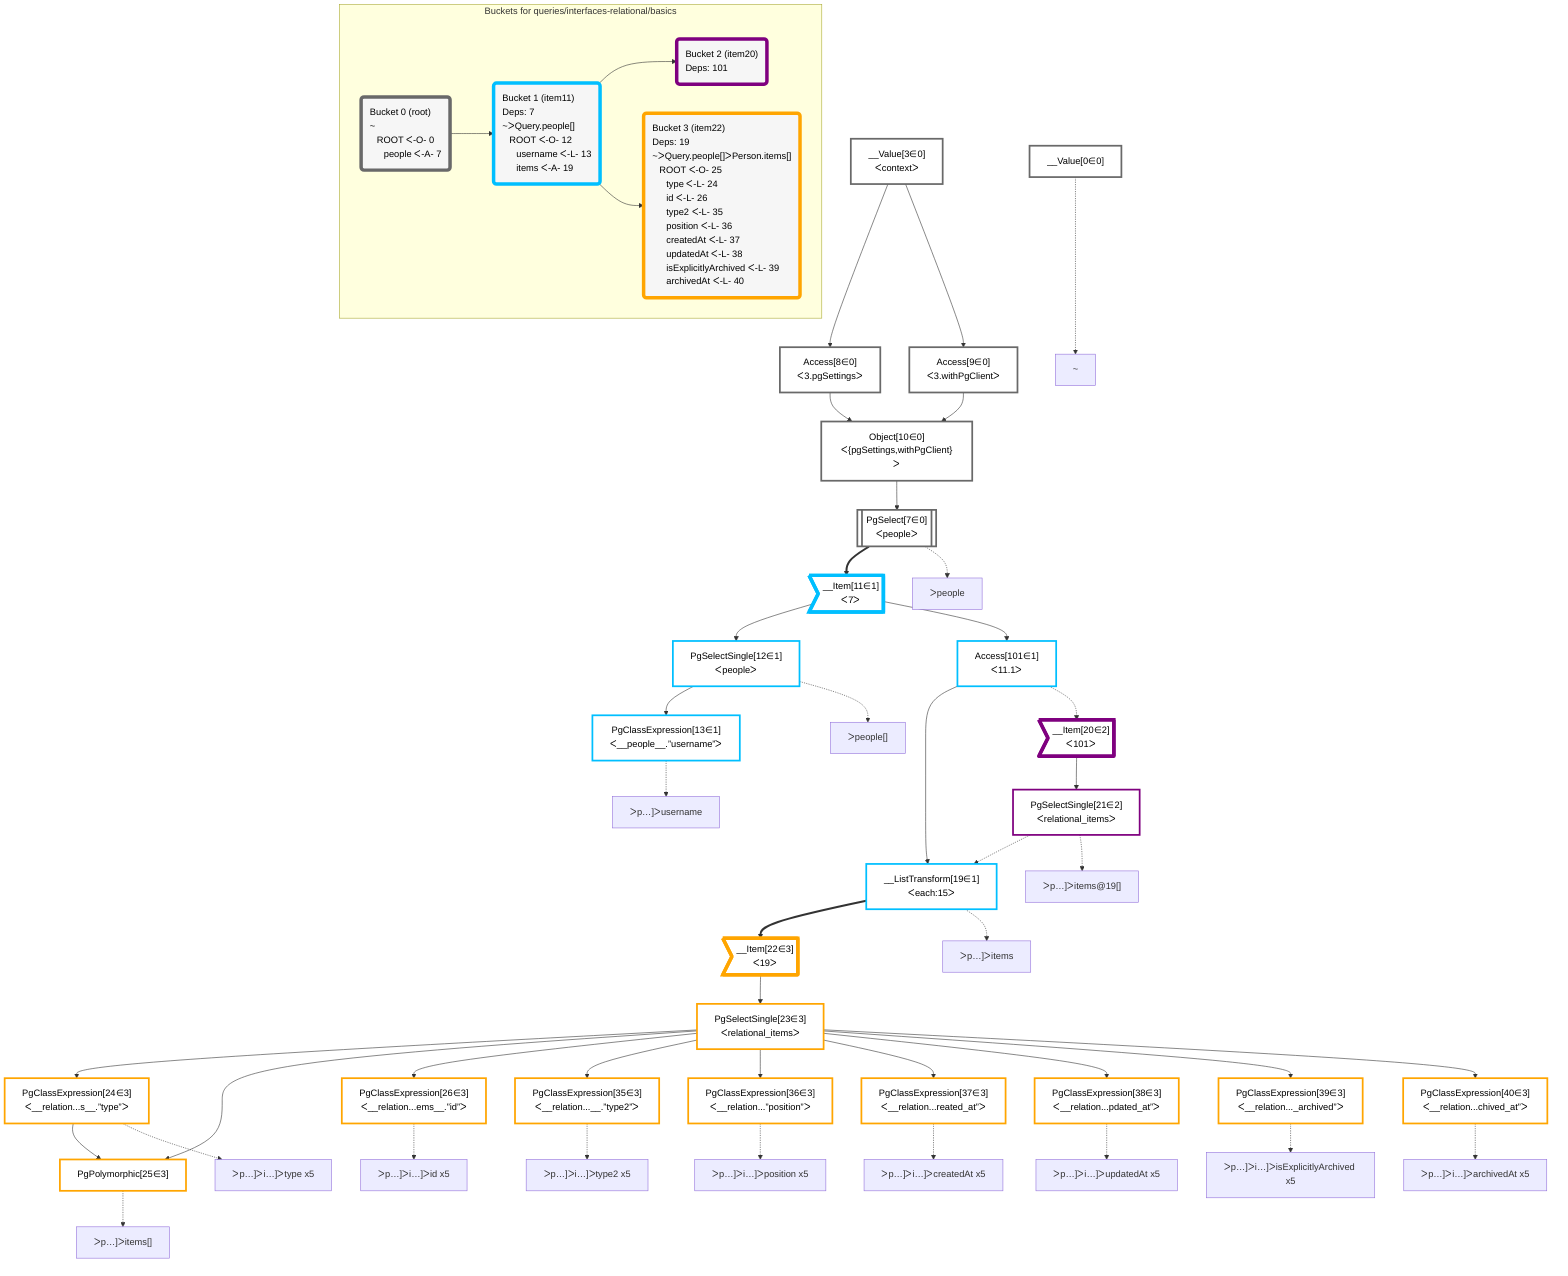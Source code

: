 graph TD
    classDef path fill:#eee,stroke:#000,color:#000
    classDef plan fill:#fff,stroke-width:3px,color:#000
    classDef itemplan fill:#fff,stroke-width:6px,color:#000
    classDef sideeffectplan fill:#f00,stroke-width:6px,color:#000
    classDef bucket fill:#f6f6f6,color:#000,stroke-width:6px,text-align:left


    %% define plans
    __Value0["__Value[0∈0]"]:::plan
    __Value3["__Value[3∈0]<br />ᐸcontextᐳ"]:::plan
    Access8["Access[8∈0]<br />ᐸ3.pgSettingsᐳ"]:::plan
    Access9["Access[9∈0]<br />ᐸ3.withPgClientᐳ"]:::plan
    Object10["Object[10∈0]<br />ᐸ{pgSettings,withPgClient}ᐳ"]:::plan
    PgSelect7[["PgSelect[7∈0]<br />ᐸpeopleᐳ"]]:::plan
    __Item11>"__Item[11∈1]<br />ᐸ7ᐳ"]:::itemplan
    PgSelectSingle12["PgSelectSingle[12∈1]<br />ᐸpeopleᐳ"]:::plan
    PgClassExpression13["PgClassExpression[13∈1]<br />ᐸ__people__.”username”ᐳ"]:::plan
    Access101["Access[101∈1]<br />ᐸ11.1ᐳ"]:::plan
    __ListTransform19["__ListTransform[19∈1]<br />ᐸeach:15ᐳ"]:::plan
    __Item20>"__Item[20∈2]<br />ᐸ101ᐳ"]:::itemplan
    PgSelectSingle21["PgSelectSingle[21∈2]<br />ᐸrelational_itemsᐳ"]:::plan
    __Item22>"__Item[22∈3]<br />ᐸ19ᐳ"]:::itemplan
    PgSelectSingle23["PgSelectSingle[23∈3]<br />ᐸrelational_itemsᐳ"]:::plan
    PgClassExpression24["PgClassExpression[24∈3]<br />ᐸ__relation...s__.”type”ᐳ"]:::plan
    PgPolymorphic25["PgPolymorphic[25∈3]"]:::plan
    PgClassExpression26["PgClassExpression[26∈3]<br />ᐸ__relation...ems__.”id”ᐳ"]:::plan
    PgClassExpression35["PgClassExpression[35∈3]<br />ᐸ__relation...__.”type2”ᐳ"]:::plan
    PgClassExpression36["PgClassExpression[36∈3]<br />ᐸ__relation...”position”ᐳ"]:::plan
    PgClassExpression37["PgClassExpression[37∈3]<br />ᐸ__relation...reated_at”ᐳ"]:::plan
    PgClassExpression38["PgClassExpression[38∈3]<br />ᐸ__relation...pdated_at”ᐳ"]:::plan
    PgClassExpression39["PgClassExpression[39∈3]<br />ᐸ__relation..._archived”ᐳ"]:::plan
    PgClassExpression40["PgClassExpression[40∈3]<br />ᐸ__relation...chived_at”ᐳ"]:::plan

    %% plan dependencies
    __Value3 --> Access8
    __Value3 --> Access9
    Access8 & Access9 --> Object10
    Object10 --> PgSelect7
    PgSelect7 ==> __Item11
    __Item11 --> PgSelectSingle12
    PgSelectSingle12 --> PgClassExpression13
    __Item11 --> Access101
    Access101 --> __ListTransform19
    PgSelectSingle21 -.-> __ListTransform19
    Access101 -.-> __Item20
    __Item20 --> PgSelectSingle21
    __ListTransform19 ==> __Item22
    __Item22 --> PgSelectSingle23
    PgSelectSingle23 --> PgClassExpression24
    PgSelectSingle23 & PgClassExpression24 --> PgPolymorphic25
    PgSelectSingle23 --> PgClassExpression26
    PgSelectSingle23 --> PgClassExpression35
    PgSelectSingle23 --> PgClassExpression36
    PgSelectSingle23 --> PgClassExpression37
    PgSelectSingle23 --> PgClassExpression38
    PgSelectSingle23 --> PgClassExpression39
    PgSelectSingle23 --> PgClassExpression40

    %% plan-to-path relationships
    P0["~"]
    __Value0 -.-> P0
    P7["ᐳpeople"]
    PgSelect7 -.-> P7
    P12["ᐳpeople[]"]
    PgSelectSingle12 -.-> P12
    P13["ᐳp…]ᐳusername"]
    PgClassExpression13 -.-> P13
    P19["ᐳp…]ᐳitems"]
    __ListTransform19 -.-> P19
    P21["ᐳp…]ᐳitems@19[]"]
    PgSelectSingle21 -.-> P21
    P24["ᐳp…]ᐳi…]ᐳtype x5"]
    PgClassExpression24 -.-> P24
    P25["ᐳp…]ᐳitems[]"]
    PgPolymorphic25 -.-> P25
    P26["ᐳp…]ᐳi…]ᐳid x5"]
    PgClassExpression26 -.-> P26
    P35["ᐳp…]ᐳi…]ᐳtype2 x5"]
    PgClassExpression35 -.-> P35
    P36["ᐳp…]ᐳi…]ᐳposition x5"]
    PgClassExpression36 -.-> P36
    P37["ᐳp…]ᐳi…]ᐳcreatedAt x5"]
    PgClassExpression37 -.-> P37
    P38["ᐳp…]ᐳi…]ᐳupdatedAt x5"]
    PgClassExpression38 -.-> P38
    P39["ᐳp…]ᐳi…]ᐳisExplicitlyArchived x5"]
    PgClassExpression39 -.-> P39
    P40["ᐳp…]ᐳi…]ᐳarchivedAt x5"]
    PgClassExpression40 -.-> P40

    subgraph "Buckets for queries/interfaces-relational/basics"
    Bucket0("Bucket 0 (root)<br />~<br />⠀ROOT ᐸ-O- 0<br />⠀⠀people ᐸ-A- 7"):::bucket
    classDef bucket0 stroke:#696969
    class Bucket0,__Value0,__Value3,PgSelect7,Access8,Access9,Object10 bucket0
    Bucket1("Bucket 1 (item11)<br />Deps: 7<br />~ᐳQuery.people[]<br />⠀ROOT ᐸ-O- 12<br />⠀⠀username ᐸ-L- 13<br />⠀⠀items ᐸ-A- 19"):::bucket
    classDef bucket1 stroke:#00bfff
    class Bucket1,__Item11,PgSelectSingle12,PgClassExpression13,__ListTransform19,Access101 bucket1
    Bucket2("Bucket 2 (item20)<br />Deps: 101"):::bucket
    classDef bucket2 stroke:#7f007f
    class Bucket2,__Item20,PgSelectSingle21 bucket2
    Bucket3("Bucket 3 (item22)<br />Deps: 19<br />~ᐳQuery.people[]ᐳPerson.items[]<br />⠀ROOT ᐸ-O- 25<br />⠀⠀type ᐸ-L- 24<br />⠀⠀id ᐸ-L- 26<br />⠀⠀type2 ᐸ-L- 35<br />⠀⠀position ᐸ-L- 36<br />⠀⠀createdAt ᐸ-L- 37<br />⠀⠀updatedAt ᐸ-L- 38<br />⠀⠀isExplicitlyArchived ᐸ-L- 39<br />⠀⠀archivedAt ᐸ-L- 40"):::bucket
    classDef bucket3 stroke:#ffa500
    class Bucket3,__Item22,PgSelectSingle23,PgClassExpression24,PgPolymorphic25,PgClassExpression26,PgClassExpression35,PgClassExpression36,PgClassExpression37,PgClassExpression38,PgClassExpression39,PgClassExpression40 bucket3
    Bucket0 --> Bucket1
    Bucket1 --> Bucket2 & Bucket3
    end
